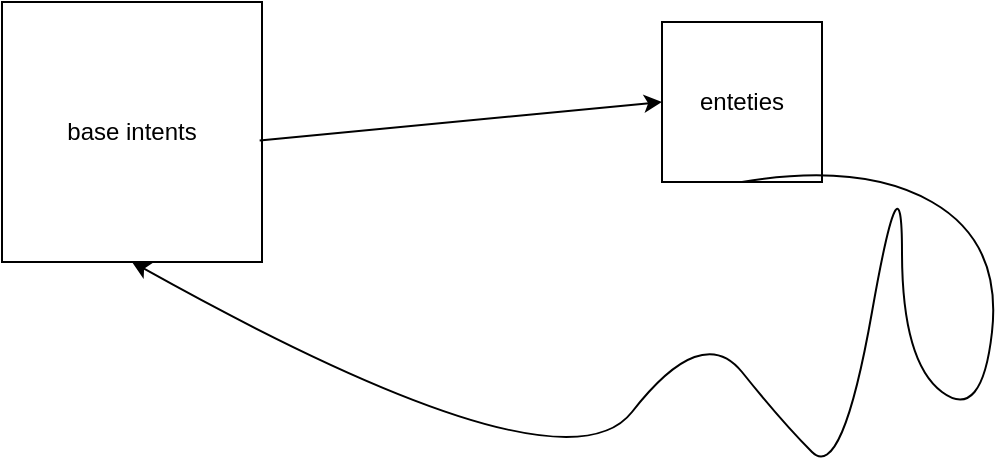 <mxfile>
    <diagram id="xwCBEZjk-9v-W8BtabiM" name="Page-1">
        <mxGraphModel dx="2008" dy="645" grid="1" gridSize="10" guides="1" tooltips="1" connect="1" arrows="1" fold="1" page="1" pageScale="1" pageWidth="850" pageHeight="1100" math="0" shadow="0">
            <root>
                <mxCell id="0"/>
                <mxCell id="1" parent="0"/>
                <mxCell id="2" value="base intents" style="whiteSpace=wrap;html=1;aspect=fixed;" vertex="1" parent="1">
                    <mxGeometry x="-110" y="240" width="130" height="130" as="geometry"/>
                </mxCell>
                <mxCell id="3" value="" style="endArrow=classic;html=1;exitX=0.991;exitY=0.533;exitDx=0;exitDy=0;exitPerimeter=0;entryX=0;entryY=0.5;entryDx=0;entryDy=0;" edge="1" parent="1" source="2" target="4">
                    <mxGeometry width="50" height="50" relative="1" as="geometry">
                        <mxPoint x="160" y="470" as="sourcePoint"/>
                        <mxPoint x="200" y="310" as="targetPoint"/>
                    </mxGeometry>
                </mxCell>
                <mxCell id="4" value="enteties" style="whiteSpace=wrap;html=1;aspect=fixed;" vertex="1" parent="1">
                    <mxGeometry x="220" y="250" width="80" height="80" as="geometry"/>
                </mxCell>
                <mxCell id="5" value="" style="curved=1;endArrow=classic;html=1;exitX=0.5;exitY=1;exitDx=0;exitDy=0;entryX=0.5;entryY=1;entryDx=0;entryDy=0;" edge="1" parent="1" source="4" target="2">
                    <mxGeometry width="50" height="50" relative="1" as="geometry">
                        <mxPoint x="340" y="360" as="sourcePoint"/>
                        <mxPoint x="390" y="310" as="targetPoint"/>
                        <Array as="points">
                            <mxPoint x="320" y="320"/>
                            <mxPoint x="390" y="360"/>
                            <mxPoint x="380" y="450"/>
                            <mxPoint x="340" y="420"/>
                            <mxPoint x="340" y="310"/>
                            <mxPoint x="310" y="480"/>
                            <mxPoint x="280" y="450"/>
                            <mxPoint x="240" y="400"/>
                            <mxPoint x="170" y="490"/>
                        </Array>
                    </mxGeometry>
                </mxCell>
            </root>
        </mxGraphModel>
    </diagram>
</mxfile>